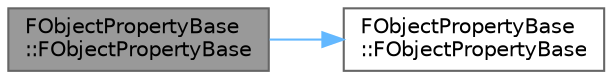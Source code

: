 digraph "FObjectPropertyBase::FObjectPropertyBase"
{
 // INTERACTIVE_SVG=YES
 // LATEX_PDF_SIZE
  bgcolor="transparent";
  edge [fontname=Helvetica,fontsize=10,labelfontname=Helvetica,labelfontsize=10];
  node [fontname=Helvetica,fontsize=10,shape=box,height=0.2,width=0.4];
  rankdir="LR";
  Node1 [id="Node000001",label="FObjectPropertyBase\l::FObjectPropertyBase",height=0.2,width=0.4,color="gray40", fillcolor="grey60", style="filled", fontcolor="black",tooltip=" "];
  Node1 -> Node2 [id="edge1_Node000001_Node000002",color="steelblue1",style="solid",tooltip=" "];
  Node2 [id="Node000002",label="FObjectPropertyBase\l::FObjectPropertyBase",height=0.2,width=0.4,color="grey40", fillcolor="white", style="filled",URL="$d6/d97/classFObjectPropertyBase.html#ae9b27f3f351bb92bbf3a065bc60e2e5b",tooltip=" "];
}
